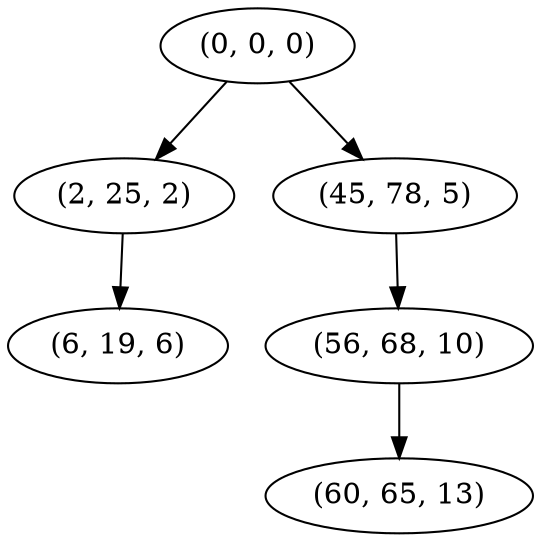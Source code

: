 digraph tree {
    "(0, 0, 0)";
    "(2, 25, 2)";
    "(6, 19, 6)";
    "(45, 78, 5)";
    "(56, 68, 10)";
    "(60, 65, 13)";
    "(0, 0, 0)" -> "(2, 25, 2)";
    "(0, 0, 0)" -> "(45, 78, 5)";
    "(2, 25, 2)" -> "(6, 19, 6)";
    "(45, 78, 5)" -> "(56, 68, 10)";
    "(56, 68, 10)" -> "(60, 65, 13)";
}
